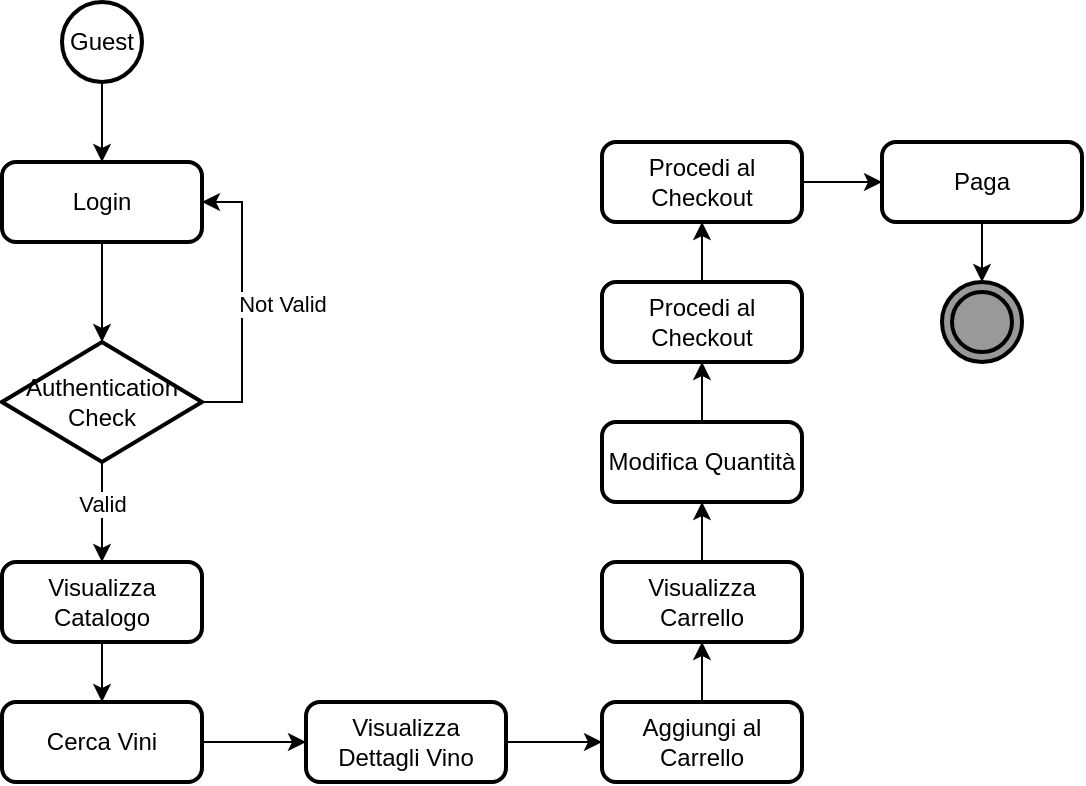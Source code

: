 <mxfile version="16.1.2" type="device" pages="2"><diagram id="C5RBs43oDa-KdzZeNtuy" name="Guest"><mxGraphModel dx="946" dy="608" grid="1" gridSize="10" guides="1" tooltips="1" connect="1" arrows="1" fold="1" page="1" pageScale="1" pageWidth="827" pageHeight="1169" math="0" shadow="0"><root><mxCell id="WIyWlLk6GJQsqaUBKTNV-0"/><mxCell id="WIyWlLk6GJQsqaUBKTNV-1" parent="WIyWlLk6GJQsqaUBKTNV-0"/><mxCell id="5CIcKdoNEdivQEmTPLOZ-5" style="edgeStyle=orthogonalEdgeStyle;rounded=0;orthogonalLoop=1;jettySize=auto;html=1;" parent="WIyWlLk6GJQsqaUBKTNV-1" source="5CIcKdoNEdivQEmTPLOZ-0" target="5CIcKdoNEdivQEmTPLOZ-1" edge="1"><mxGeometry relative="1" as="geometry"/></mxCell><mxCell id="5CIcKdoNEdivQEmTPLOZ-0" value="Guest" style="strokeWidth=2;html=1;shape=mxgraph.flowchart.start_2;whiteSpace=wrap;" parent="WIyWlLk6GJQsqaUBKTNV-1" vertex="1"><mxGeometry x="70" y="40" width="40" height="40" as="geometry"/></mxCell><mxCell id="5CIcKdoNEdivQEmTPLOZ-7" style="edgeStyle=orthogonalEdgeStyle;rounded=0;orthogonalLoop=1;jettySize=auto;html=1;" parent="WIyWlLk6GJQsqaUBKTNV-1" source="5CIcKdoNEdivQEmTPLOZ-1" target="5CIcKdoNEdivQEmTPLOZ-6" edge="1"><mxGeometry relative="1" as="geometry"/></mxCell><mxCell id="5CIcKdoNEdivQEmTPLOZ-1" value="Login" style="rounded=1;whiteSpace=wrap;html=1;absoluteArcSize=1;arcSize=14;strokeWidth=2;" parent="WIyWlLk6GJQsqaUBKTNV-1" vertex="1"><mxGeometry x="40" y="120" width="100" height="40" as="geometry"/></mxCell><mxCell id="5CIcKdoNEdivQEmTPLOZ-8" style="edgeStyle=orthogonalEdgeStyle;rounded=0;orthogonalLoop=1;jettySize=auto;html=1;entryX=1;entryY=0.5;entryDx=0;entryDy=0;exitX=1;exitY=0.5;exitDx=0;exitDy=0;exitPerimeter=0;" parent="WIyWlLk6GJQsqaUBKTNV-1" source="5CIcKdoNEdivQEmTPLOZ-6" target="5CIcKdoNEdivQEmTPLOZ-1" edge="1"><mxGeometry relative="1" as="geometry"><Array as="points"><mxPoint x="160" y="240"/><mxPoint x="160" y="140"/></Array></mxGeometry></mxCell><mxCell id="5CIcKdoNEdivQEmTPLOZ-9" value="Not Valid" style="edgeLabel;html=1;align=center;verticalAlign=middle;resizable=0;points=[];" parent="5CIcKdoNEdivQEmTPLOZ-8" vertex="1" connectable="0"><mxGeometry x="0.02" y="2" relative="1" as="geometry"><mxPoint x="22" y="2" as="offset"/></mxGeometry></mxCell><mxCell id="5CIcKdoNEdivQEmTPLOZ-11" style="edgeStyle=orthogonalEdgeStyle;rounded=0;orthogonalLoop=1;jettySize=auto;html=1;" parent="WIyWlLk6GJQsqaUBKTNV-1" source="5CIcKdoNEdivQEmTPLOZ-6" target="5CIcKdoNEdivQEmTPLOZ-10" edge="1"><mxGeometry relative="1" as="geometry"/></mxCell><mxCell id="5CIcKdoNEdivQEmTPLOZ-12" value="Valid" style="edgeLabel;html=1;align=center;verticalAlign=middle;resizable=0;points=[];" parent="5CIcKdoNEdivQEmTPLOZ-11" vertex="1" connectable="0"><mxGeometry x="0.295" y="-2" relative="1" as="geometry"><mxPoint x="2" y="-12" as="offset"/></mxGeometry></mxCell><mxCell id="5CIcKdoNEdivQEmTPLOZ-6" value="Authentication&lt;br&gt;Check" style="strokeWidth=2;html=1;shape=mxgraph.flowchart.decision;whiteSpace=wrap;rounded=1;" parent="WIyWlLk6GJQsqaUBKTNV-1" vertex="1"><mxGeometry x="40" y="210" width="100" height="60" as="geometry"/></mxCell><mxCell id="5CIcKdoNEdivQEmTPLOZ-29" style="edgeStyle=orthogonalEdgeStyle;rounded=0;orthogonalLoop=1;jettySize=auto;html=1;" parent="WIyWlLk6GJQsqaUBKTNV-1" source="5CIcKdoNEdivQEmTPLOZ-10" target="5CIcKdoNEdivQEmTPLOZ-28" edge="1"><mxGeometry relative="1" as="geometry"/></mxCell><mxCell id="5CIcKdoNEdivQEmTPLOZ-10" value="Visualizza Catalogo" style="rounded=1;whiteSpace=wrap;html=1;absoluteArcSize=1;arcSize=14;strokeWidth=2;" parent="WIyWlLk6GJQsqaUBKTNV-1" vertex="1"><mxGeometry x="40" y="320" width="100" height="40" as="geometry"/></mxCell><mxCell id="5CIcKdoNEdivQEmTPLOZ-16" style="edgeStyle=orthogonalEdgeStyle;rounded=0;orthogonalLoop=1;jettySize=auto;html=1;" parent="WIyWlLk6GJQsqaUBKTNV-1" source="5CIcKdoNEdivQEmTPLOZ-13" target="5CIcKdoNEdivQEmTPLOZ-15" edge="1"><mxGeometry relative="1" as="geometry"/></mxCell><mxCell id="5CIcKdoNEdivQEmTPLOZ-13" value="Visualizza&lt;br&gt;Dettagli Vino" style="rounded=1;whiteSpace=wrap;html=1;absoluteArcSize=1;arcSize=14;strokeWidth=2;" parent="WIyWlLk6GJQsqaUBKTNV-1" vertex="1"><mxGeometry x="192" y="390" width="100" height="40" as="geometry"/></mxCell><mxCell id="5CIcKdoNEdivQEmTPLOZ-18" style="edgeStyle=orthogonalEdgeStyle;rounded=0;orthogonalLoop=1;jettySize=auto;html=1;" parent="WIyWlLk6GJQsqaUBKTNV-1" source="5CIcKdoNEdivQEmTPLOZ-15" target="5CIcKdoNEdivQEmTPLOZ-17" edge="1"><mxGeometry relative="1" as="geometry"/></mxCell><mxCell id="5CIcKdoNEdivQEmTPLOZ-15" value="Aggiungi al Carrello" style="rounded=1;whiteSpace=wrap;html=1;absoluteArcSize=1;arcSize=14;strokeWidth=2;" parent="WIyWlLk6GJQsqaUBKTNV-1" vertex="1"><mxGeometry x="340" y="390" width="100" height="40" as="geometry"/></mxCell><mxCell id="5CIcKdoNEdivQEmTPLOZ-22" style="edgeStyle=orthogonalEdgeStyle;rounded=0;orthogonalLoop=1;jettySize=auto;html=1;" parent="WIyWlLk6GJQsqaUBKTNV-1" source="5CIcKdoNEdivQEmTPLOZ-17" target="5CIcKdoNEdivQEmTPLOZ-24" edge="1"><mxGeometry relative="1" as="geometry"><mxPoint x="390" y="290" as="targetPoint"/></mxGeometry></mxCell><mxCell id="5CIcKdoNEdivQEmTPLOZ-17" value="Visualizza Carrello" style="rounded=1;whiteSpace=wrap;html=1;absoluteArcSize=1;arcSize=14;strokeWidth=2;" parent="WIyWlLk6GJQsqaUBKTNV-1" vertex="1"><mxGeometry x="340" y="320" width="100" height="40" as="geometry"/></mxCell><mxCell id="5CIcKdoNEdivQEmTPLOZ-33" style="edgeStyle=orthogonalEdgeStyle;rounded=0;orthogonalLoop=1;jettySize=auto;html=1;" parent="WIyWlLk6GJQsqaUBKTNV-1" source="5CIcKdoNEdivQEmTPLOZ-24" edge="1" target="_dj_i6cXpuIVZ4ymFFFF-1"><mxGeometry relative="1" as="geometry"><mxPoint x="390" y="220" as="targetPoint"/></mxGeometry></mxCell><mxCell id="5CIcKdoNEdivQEmTPLOZ-24" value="Modifica Quantità" style="rounded=1;whiteSpace=wrap;html=1;absoluteArcSize=1;arcSize=14;strokeWidth=2;" parent="WIyWlLk6GJQsqaUBKTNV-1" vertex="1"><mxGeometry x="340" y="250" width="100" height="40" as="geometry"/></mxCell><mxCell id="5CIcKdoNEdivQEmTPLOZ-30" style="edgeStyle=orthogonalEdgeStyle;rounded=0;orthogonalLoop=1;jettySize=auto;html=1;" parent="WIyWlLk6GJQsqaUBKTNV-1" source="5CIcKdoNEdivQEmTPLOZ-28" target="5CIcKdoNEdivQEmTPLOZ-13" edge="1"><mxGeometry relative="1" as="geometry"/></mxCell><mxCell id="5CIcKdoNEdivQEmTPLOZ-28" value="Cerca Vini" style="rounded=1;whiteSpace=wrap;html=1;absoluteArcSize=1;arcSize=14;strokeWidth=2;" parent="WIyWlLk6GJQsqaUBKTNV-1" vertex="1"><mxGeometry x="40" y="390" width="100" height="40" as="geometry"/></mxCell><mxCell id="_dj_i6cXpuIVZ4ymFFFF-0" value="" style="group" vertex="1" connectable="0" parent="WIyWlLk6GJQsqaUBKTNV-1"><mxGeometry x="510" y="180" width="40" height="40" as="geometry"/></mxCell><mxCell id="5CIcKdoNEdivQEmTPLOZ-32" value="" style="strokeWidth=2;html=1;shape=mxgraph.flowchart.start_2;whiteSpace=wrap;fillColor=#999999;container=0;" parent="_dj_i6cXpuIVZ4ymFFFF-0" vertex="1"><mxGeometry width="40" height="40" as="geometry"/></mxCell><mxCell id="5CIcKdoNEdivQEmTPLOZ-34" value="" style="strokeWidth=2;html=1;shape=mxgraph.flowchart.start_2;whiteSpace=wrap;fillColor=none;container=0;" parent="_dj_i6cXpuIVZ4ymFFFF-0" vertex="1"><mxGeometry x="5" y="5" width="30" height="30" as="geometry"/></mxCell><mxCell id="_dj_i6cXpuIVZ4ymFFFF-3" value="" style="edgeStyle=orthogonalEdgeStyle;rounded=0;orthogonalLoop=1;jettySize=auto;html=1;" edge="1" parent="WIyWlLk6GJQsqaUBKTNV-1" source="_dj_i6cXpuIVZ4ymFFFF-1" target="_dj_i6cXpuIVZ4ymFFFF-2"><mxGeometry relative="1" as="geometry"/></mxCell><mxCell id="_dj_i6cXpuIVZ4ymFFFF-1" value="Procedi al Checkout" style="rounded=1;whiteSpace=wrap;html=1;absoluteArcSize=1;arcSize=14;strokeWidth=2;" vertex="1" parent="WIyWlLk6GJQsqaUBKTNV-1"><mxGeometry x="340" y="180" width="100" height="40" as="geometry"/></mxCell><mxCell id="_dj_i6cXpuIVZ4ymFFFF-5" value="" style="edgeStyle=orthogonalEdgeStyle;rounded=0;orthogonalLoop=1;jettySize=auto;html=1;" edge="1" parent="WIyWlLk6GJQsqaUBKTNV-1" source="_dj_i6cXpuIVZ4ymFFFF-2" target="_dj_i6cXpuIVZ4ymFFFF-4"><mxGeometry relative="1" as="geometry"/></mxCell><mxCell id="_dj_i6cXpuIVZ4ymFFFF-2" value="Procedi al Checkout" style="rounded=1;whiteSpace=wrap;html=1;absoluteArcSize=1;arcSize=14;strokeWidth=2;" vertex="1" parent="WIyWlLk6GJQsqaUBKTNV-1"><mxGeometry x="340" y="110" width="100" height="40" as="geometry"/></mxCell><mxCell id="_dj_i6cXpuIVZ4ymFFFF-7" style="edgeStyle=orthogonalEdgeStyle;rounded=0;orthogonalLoop=1;jettySize=auto;html=1;entryX=0.5;entryY=0;entryDx=0;entryDy=0;entryPerimeter=0;" edge="1" parent="WIyWlLk6GJQsqaUBKTNV-1" source="_dj_i6cXpuIVZ4ymFFFF-4" target="5CIcKdoNEdivQEmTPLOZ-32"><mxGeometry relative="1" as="geometry"/></mxCell><mxCell id="_dj_i6cXpuIVZ4ymFFFF-4" value="Paga" style="rounded=1;whiteSpace=wrap;html=1;absoluteArcSize=1;arcSize=14;strokeWidth=2;" vertex="1" parent="WIyWlLk6GJQsqaUBKTNV-1"><mxGeometry x="480" y="110" width="100" height="40" as="geometry"/></mxCell></root></mxGraphModel></diagram><diagram id="qloi3z1D3i4bd0gUoKfn" name="Gestore"><mxGraphModel dx="946" dy="608" grid="1" gridSize="10" guides="1" tooltips="1" connect="1" arrows="1" fold="1" page="1" pageScale="1" pageWidth="827" pageHeight="1169" math="0" shadow="0"><root><mxCell id="JEfL959FHlKc1dBqkeOF-0"/><mxCell id="JEfL959FHlKc1dBqkeOF-1" parent="JEfL959FHlKc1dBqkeOF-0"/><mxCell id="IeZnz6CrOLNjuTPvEhbF-0" style="edgeStyle=orthogonalEdgeStyle;rounded=0;orthogonalLoop=1;jettySize=auto;html=1;" parent="JEfL959FHlKc1dBqkeOF-1" source="IeZnz6CrOLNjuTPvEhbF-1" target="IeZnz6CrOLNjuTPvEhbF-3" edge="1"><mxGeometry relative="1" as="geometry"/></mxCell><mxCell id="IeZnz6CrOLNjuTPvEhbF-1" value="Gestore" style="strokeWidth=2;html=1;shape=mxgraph.flowchart.start_2;whiteSpace=wrap;" parent="JEfL959FHlKc1dBqkeOF-1" vertex="1"><mxGeometry x="70" y="40" width="40" height="40" as="geometry"/></mxCell><mxCell id="IeZnz6CrOLNjuTPvEhbF-2" style="edgeStyle=orthogonalEdgeStyle;rounded=0;orthogonalLoop=1;jettySize=auto;html=1;" parent="JEfL959FHlKc1dBqkeOF-1" source="IeZnz6CrOLNjuTPvEhbF-3" target="IeZnz6CrOLNjuTPvEhbF-8" edge="1"><mxGeometry relative="1" as="geometry"/></mxCell><mxCell id="IeZnz6CrOLNjuTPvEhbF-3" value="Login" style="rounded=1;whiteSpace=wrap;html=1;absoluteArcSize=1;arcSize=14;strokeWidth=2;" parent="JEfL959FHlKc1dBqkeOF-1" vertex="1"><mxGeometry x="40" y="120" width="100" height="40" as="geometry"/></mxCell><mxCell id="IeZnz6CrOLNjuTPvEhbF-4" style="edgeStyle=orthogonalEdgeStyle;rounded=0;orthogonalLoop=1;jettySize=auto;html=1;entryX=1;entryY=0.5;entryDx=0;entryDy=0;exitX=1;exitY=0.5;exitDx=0;exitDy=0;exitPerimeter=0;" parent="JEfL959FHlKc1dBqkeOF-1" source="IeZnz6CrOLNjuTPvEhbF-8" target="IeZnz6CrOLNjuTPvEhbF-3" edge="1"><mxGeometry relative="1" as="geometry"><Array as="points"><mxPoint x="160" y="240"/><mxPoint x="160" y="140"/></Array></mxGeometry></mxCell><mxCell id="IeZnz6CrOLNjuTPvEhbF-5" value="Not Valid" style="edgeLabel;html=1;align=center;verticalAlign=middle;resizable=0;points=[];" parent="IeZnz6CrOLNjuTPvEhbF-4" vertex="1" connectable="0"><mxGeometry x="0.02" y="2" relative="1" as="geometry"><mxPoint x="22" y="2" as="offset"/></mxGeometry></mxCell><mxCell id="IeZnz6CrOLNjuTPvEhbF-6" style="edgeStyle=orthogonalEdgeStyle;rounded=0;orthogonalLoop=1;jettySize=auto;html=1;" parent="JEfL959FHlKc1dBqkeOF-1" source="IeZnz6CrOLNjuTPvEhbF-8" target="IeZnz6CrOLNjuTPvEhbF-10" edge="1"><mxGeometry relative="1" as="geometry"/></mxCell><mxCell id="IeZnz6CrOLNjuTPvEhbF-7" value="Valid" style="edgeLabel;html=1;align=center;verticalAlign=middle;resizable=0;points=[];" parent="IeZnz6CrOLNjuTPvEhbF-6" vertex="1" connectable="0"><mxGeometry x="0.295" y="-2" relative="1" as="geometry"><mxPoint x="2" y="-12" as="offset"/></mxGeometry></mxCell><mxCell id="IeZnz6CrOLNjuTPvEhbF-8" value="Authentication&lt;br&gt;Check" style="strokeWidth=2;html=1;shape=mxgraph.flowchart.decision;whiteSpace=wrap;rounded=1;" parent="JEfL959FHlKc1dBqkeOF-1" vertex="1"><mxGeometry x="40" y="210" width="100" height="60" as="geometry"/></mxCell><mxCell id="IeZnz6CrOLNjuTPvEhbF-9" style="edgeStyle=orthogonalEdgeStyle;rounded=0;orthogonalLoop=1;jettySize=auto;html=1;" parent="JEfL959FHlKc1dBqkeOF-1" source="IeZnz6CrOLNjuTPvEhbF-10" target="IeZnz6CrOLNjuTPvEhbF-24" edge="1"><mxGeometry relative="1" as="geometry"/></mxCell><mxCell id="IeZnz6CrOLNjuTPvEhbF-10" value="Visualizza Catalogo" style="rounded=1;whiteSpace=wrap;html=1;absoluteArcSize=1;arcSize=14;strokeWidth=2;" parent="JEfL959FHlKc1dBqkeOF-1" vertex="1"><mxGeometry x="40" y="320" width="100" height="40" as="geometry"/></mxCell><mxCell id="IeZnz6CrOLNjuTPvEhbF-23" style="edgeStyle=orthogonalEdgeStyle;rounded=0;orthogonalLoop=1;jettySize=auto;html=1;" parent="JEfL959FHlKc1dBqkeOF-1" source="IeZnz6CrOLNjuTPvEhbF-24" target="IeZnz6CrOLNjuTPvEhbF-40" edge="1"><mxGeometry relative="1" as="geometry"><mxPoint x="192" y="410" as="targetPoint"/></mxGeometry></mxCell><mxCell id="IeZnz6CrOLNjuTPvEhbF-24" value="Aggiungi Vino" style="rounded=1;whiteSpace=wrap;html=1;absoluteArcSize=1;arcSize=14;strokeWidth=2;" parent="JEfL959FHlKc1dBqkeOF-1" vertex="1"><mxGeometry x="40" y="390" width="100" height="40" as="geometry"/></mxCell><mxCell id="IeZnz6CrOLNjuTPvEhbF-41" style="edgeStyle=orthogonalEdgeStyle;rounded=0;orthogonalLoop=1;jettySize=auto;html=1;entryX=0.5;entryY=1;entryDx=0;entryDy=0;" parent="JEfL959FHlKc1dBqkeOF-1" source="IeZnz6CrOLNjuTPvEhbF-40" target="IeZnz6CrOLNjuTPvEhbF-24" edge="1"><mxGeometry relative="1" as="geometry"><Array as="points"><mxPoint x="240" y="460"/><mxPoint x="90" y="460"/></Array></mxGeometry></mxCell><mxCell id="IeZnz6CrOLNjuTPvEhbF-42" value="Error" style="edgeLabel;html=1;align=center;verticalAlign=middle;resizable=0;points=[];" parent="IeZnz6CrOLNjuTPvEhbF-41" vertex="1" connectable="0"><mxGeometry x="0.21" y="2" relative="1" as="geometry"><mxPoint x="21" as="offset"/></mxGeometry></mxCell><mxCell id="IeZnz6CrOLNjuTPvEhbF-44" value="Correct" style="edgeStyle=orthogonalEdgeStyle;rounded=0;orthogonalLoop=1;jettySize=auto;html=1;" parent="JEfL959FHlKc1dBqkeOF-1" source="IeZnz6CrOLNjuTPvEhbF-40" target="IeZnz6CrOLNjuTPvEhbF-43" edge="1"><mxGeometry relative="1" as="geometry"/></mxCell><mxCell id="IeZnz6CrOLNjuTPvEhbF-40" value="Data&lt;br&gt;Validation" style="strokeWidth=2;html=1;shape=mxgraph.flowchart.decision;whiteSpace=wrap;rounded=1;" parent="JEfL959FHlKc1dBqkeOF-1" vertex="1"><mxGeometry x="190" y="380" width="100" height="60" as="geometry"/></mxCell><mxCell id="IeZnz6CrOLNjuTPvEhbF-46" style="edgeStyle=orthogonalEdgeStyle;rounded=0;orthogonalLoop=1;jettySize=auto;html=1;" parent="JEfL959FHlKc1dBqkeOF-1" source="IeZnz6CrOLNjuTPvEhbF-43" target="IeZnz6CrOLNjuTPvEhbF-45" edge="1"><mxGeometry relative="1" as="geometry"/></mxCell><mxCell id="IeZnz6CrOLNjuTPvEhbF-43" value="Visualizza Catalogo" style="rounded=1;whiteSpace=wrap;html=1;absoluteArcSize=1;arcSize=14;strokeWidth=2;" parent="JEfL959FHlKc1dBqkeOF-1" vertex="1"><mxGeometry x="350" y="390" width="100" height="40" as="geometry"/></mxCell><mxCell id="IeZnz6CrOLNjuTPvEhbF-48" value="" style="edgeStyle=orthogonalEdgeStyle;rounded=0;orthogonalLoop=1;jettySize=auto;html=1;" parent="JEfL959FHlKc1dBqkeOF-1" source="IeZnz6CrOLNjuTPvEhbF-45" target="IeZnz6CrOLNjuTPvEhbF-47" edge="1"><mxGeometry relative="1" as="geometry"/></mxCell><mxCell id="IeZnz6CrOLNjuTPvEhbF-45" value="Visualizza&lt;br&gt;Dettagli Vino" style="rounded=1;whiteSpace=wrap;html=1;absoluteArcSize=1;arcSize=14;strokeWidth=2;" parent="JEfL959FHlKc1dBqkeOF-1" vertex="1"><mxGeometry x="350" y="320" width="100" height="40" as="geometry"/></mxCell><mxCell id="IeZnz6CrOLNjuTPvEhbF-50" value="" style="edgeStyle=orthogonalEdgeStyle;rounded=0;orthogonalLoop=1;jettySize=auto;html=1;" parent="JEfL959FHlKc1dBqkeOF-1" source="IeZnz6CrOLNjuTPvEhbF-47" target="IeZnz6CrOLNjuTPvEhbF-49" edge="1"><mxGeometry relative="1" as="geometry"/></mxCell><mxCell id="IeZnz6CrOLNjuTPvEhbF-47" value="Modifica Vino" style="rounded=1;whiteSpace=wrap;html=1;absoluteArcSize=1;arcSize=14;strokeWidth=2;" parent="JEfL959FHlKc1dBqkeOF-1" vertex="1"><mxGeometry x="350" y="250" width="100" height="40" as="geometry"/></mxCell><mxCell id="IeZnz6CrOLNjuTPvEhbF-51" value="Error" style="edgeStyle=orthogonalEdgeStyle;rounded=0;orthogonalLoop=1;jettySize=auto;html=1;entryX=1;entryY=0.5;entryDx=0;entryDy=0;" parent="JEfL959FHlKc1dBqkeOF-1" source="IeZnz6CrOLNjuTPvEhbF-49" target="IeZnz6CrOLNjuTPvEhbF-47" edge="1"><mxGeometry relative="1" as="geometry"><Array as="points"><mxPoint x="470" y="190"/><mxPoint x="470" y="270"/></Array></mxGeometry></mxCell><mxCell id="IeZnz6CrOLNjuTPvEhbF-53" value="" style="edgeStyle=orthogonalEdgeStyle;rounded=0;orthogonalLoop=1;jettySize=auto;html=1;" parent="JEfL959FHlKc1dBqkeOF-1" source="IeZnz6CrOLNjuTPvEhbF-49" target="IeZnz6CrOLNjuTPvEhbF-52" edge="1"><mxGeometry relative="1" as="geometry"/></mxCell><mxCell id="IeZnz6CrOLNjuTPvEhbF-49" value="Data&lt;br&gt;Validation" style="strokeWidth=2;html=1;shape=mxgraph.flowchart.decision;whiteSpace=wrap;rounded=1;" parent="JEfL959FHlKc1dBqkeOF-1" vertex="1"><mxGeometry x="350" y="160" width="100" height="60" as="geometry"/></mxCell><mxCell id="IeZnz6CrOLNjuTPvEhbF-55" value="" style="edgeStyle=orthogonalEdgeStyle;rounded=0;orthogonalLoop=1;jettySize=auto;html=1;" parent="JEfL959FHlKc1dBqkeOF-1" source="IeZnz6CrOLNjuTPvEhbF-52" edge="1"><mxGeometry relative="1" as="geometry"><mxPoint x="520" y="115" as="targetPoint"/></mxGeometry></mxCell><mxCell id="IeZnz6CrOLNjuTPvEhbF-52" value="Visualizza Catalogo" style="rounded=1;whiteSpace=wrap;html=1;absoluteArcSize=1;arcSize=14;strokeWidth=2;" parent="JEfL959FHlKc1dBqkeOF-1" vertex="1"><mxGeometry x="350" y="95" width="100" height="40" as="geometry"/></mxCell><mxCell id="IeZnz6CrOLNjuTPvEhbF-66" value="Elimina&lt;br&gt;Vino" style="rounded=1;whiteSpace=wrap;html=1;absoluteArcSize=1;arcSize=14;strokeWidth=2;" parent="JEfL959FHlKc1dBqkeOF-1" vertex="1"><mxGeometry x="520" y="95" width="100" height="40" as="geometry"/></mxCell><mxCell id="QXr9DJ9cpvUFlFrXuHe8-0" value="" style="edgeStyle=orthogonalEdgeStyle;rounded=0;orthogonalLoop=1;jettySize=auto;html=1;" edge="1" parent="JEfL959FHlKc1dBqkeOF-1" source="IeZnz6CrOLNjuTPvEhbF-69" target="IeZnz6CrOLNjuTPvEhbF-71"><mxGeometry relative="1" as="geometry"/></mxCell><mxCell id="IeZnz6CrOLNjuTPvEhbF-69" value="Visualizza Ordini" style="rounded=1;whiteSpace=wrap;html=1;absoluteArcSize=1;arcSize=14;strokeWidth=2;" parent="JEfL959FHlKc1dBqkeOF-1" vertex="1"><mxGeometry x="520" y="350" width="100" height="40" as="geometry"/></mxCell><mxCell id="QXr9DJ9cpvUFlFrXuHe8-3" value="" style="edgeStyle=orthogonalEdgeStyle;rounded=0;orthogonalLoop=1;jettySize=auto;html=1;" edge="1" parent="JEfL959FHlKc1dBqkeOF-1" source="IeZnz6CrOLNjuTPvEhbF-71" target="QXr9DJ9cpvUFlFrXuHe8-2"><mxGeometry relative="1" as="geometry"/></mxCell><mxCell id="IeZnz6CrOLNjuTPvEhbF-71" value="Approva Ordine" style="rounded=1;whiteSpace=wrap;html=1;absoluteArcSize=1;arcSize=14;strokeWidth=2;" parent="JEfL959FHlKc1dBqkeOF-1" vertex="1"><mxGeometry x="520" y="420" width="100" height="40" as="geometry"/></mxCell><mxCell id="QXr9DJ9cpvUFlFrXuHe8-5" style="edgeStyle=orthogonalEdgeStyle;rounded=0;orthogonalLoop=1;jettySize=auto;html=1;entryX=0.5;entryY=1;entryDx=0;entryDy=0;entryPerimeter=0;" edge="1" parent="JEfL959FHlKc1dBqkeOF-1" source="IeZnz6CrOLNjuTPvEhbF-73" target="B1PDFU9o3uSTap9MZfQz-1"><mxGeometry relative="1" as="geometry"/></mxCell><mxCell id="IeZnz6CrOLNjuTPvEhbF-73" value="Respingi Ordine" style="rounded=1;whiteSpace=wrap;html=1;absoluteArcSize=1;arcSize=14;strokeWidth=2;" parent="JEfL959FHlKc1dBqkeOF-1" vertex="1"><mxGeometry x="660" y="350" width="100" height="40" as="geometry"/></mxCell><mxCell id="IeZnz6CrOLNjuTPvEhbF-78" value="" style="edgeStyle=orthogonalEdgeStyle;rounded=0;orthogonalLoop=1;jettySize=auto;html=1;" parent="JEfL959FHlKc1dBqkeOF-1" source="IeZnz6CrOLNjuTPvEhbF-74" target="IeZnz6CrOLNjuTPvEhbF-69" edge="1"><mxGeometry relative="1" as="geometry"/></mxCell><mxCell id="IeZnz6CrOLNjuTPvEhbF-74" value="Visualizza Catalogo" style="rounded=1;whiteSpace=wrap;html=1;absoluteArcSize=1;arcSize=14;strokeWidth=2;" parent="JEfL959FHlKc1dBqkeOF-1" vertex="1"><mxGeometry x="520" y="270" width="100" height="40" as="geometry"/></mxCell><mxCell id="B1PDFU9o3uSTap9MZfQz-0" value="" style="group" parent="JEfL959FHlKc1dBqkeOF-1" vertex="1" connectable="0"><mxGeometry x="690" y="280" width="40" height="40" as="geometry"/></mxCell><mxCell id="B1PDFU9o3uSTap9MZfQz-1" value="" style="strokeWidth=2;html=1;shape=mxgraph.flowchart.start_2;whiteSpace=wrap;fillColor=#999999;" parent="B1PDFU9o3uSTap9MZfQz-0" vertex="1"><mxGeometry width="40" height="40" as="geometry"/></mxCell><mxCell id="B1PDFU9o3uSTap9MZfQz-2" value="" style="strokeWidth=2;html=1;shape=mxgraph.flowchart.start_2;whiteSpace=wrap;fillColor=none;" parent="B1PDFU9o3uSTap9MZfQz-0" vertex="1"><mxGeometry x="5" y="5" width="30" height="30" as="geometry"/></mxCell><mxCell id="B1PDFU9o3uSTap9MZfQz-6" style="edgeStyle=orthogonalEdgeStyle;rounded=0;orthogonalLoop=1;jettySize=auto;html=1;entryX=1;entryY=0.5;entryDx=0;entryDy=0;" parent="JEfL959FHlKc1dBqkeOF-1" source="B1PDFU9o3uSTap9MZfQz-5" target="IeZnz6CrOLNjuTPvEhbF-66" edge="1"><mxGeometry relative="1" as="geometry"><Array as="points"><mxPoint x="640" y="180"/><mxPoint x="640" y="115"/></Array></mxGeometry></mxCell><mxCell id="B1PDFU9o3uSTap9MZfQz-7" value="N" style="edgeLabel;html=1;align=center;verticalAlign=middle;resizable=0;points=[];" parent="B1PDFU9o3uSTap9MZfQz-6" vertex="1" connectable="0"><mxGeometry x="0.093" y="2" relative="1" as="geometry"><mxPoint as="offset"/></mxGeometry></mxCell><mxCell id="B1PDFU9o3uSTap9MZfQz-8" value="" style="edgeStyle=orthogonalEdgeStyle;rounded=0;orthogonalLoop=1;jettySize=auto;html=1;" parent="JEfL959FHlKc1dBqkeOF-1" source="B1PDFU9o3uSTap9MZfQz-5" target="IeZnz6CrOLNjuTPvEhbF-74" edge="1"><mxGeometry relative="1" as="geometry"/></mxCell><mxCell id="B1PDFU9o3uSTap9MZfQz-9" value="Y" style="edgeLabel;html=1;align=center;verticalAlign=middle;resizable=0;points=[];" parent="B1PDFU9o3uSTap9MZfQz-8" vertex="1" connectable="0"><mxGeometry x="-0.265" y="1" relative="1" as="geometry"><mxPoint as="offset"/></mxGeometry></mxCell><mxCell id="B1PDFU9o3uSTap9MZfQz-5" value="Wine exists?" style="strokeWidth=2;html=1;shape=mxgraph.flowchart.decision;whiteSpace=wrap;rounded=1;" parent="JEfL959FHlKc1dBqkeOF-1" vertex="1"><mxGeometry x="520" y="150" width="100" height="60" as="geometry"/></mxCell><mxCell id="QXr9DJ9cpvUFlFrXuHe8-4" value="" style="edgeStyle=orthogonalEdgeStyle;rounded=0;orthogonalLoop=1;jettySize=auto;html=1;" edge="1" parent="JEfL959FHlKc1dBqkeOF-1" source="QXr9DJ9cpvUFlFrXuHe8-2" target="IeZnz6CrOLNjuTPvEhbF-73"><mxGeometry relative="1" as="geometry"/></mxCell><mxCell id="QXr9DJ9cpvUFlFrXuHe8-2" value="Visualizza Ordini" style="rounded=1;whiteSpace=wrap;html=1;absoluteArcSize=1;arcSize=14;strokeWidth=2;" vertex="1" parent="JEfL959FHlKc1dBqkeOF-1"><mxGeometry x="660" y="420" width="100" height="40" as="geometry"/></mxCell></root></mxGraphModel></diagram></mxfile>
